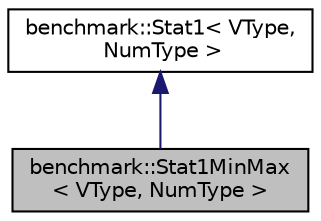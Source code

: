 digraph "benchmark::Stat1MinMax&lt; VType, NumType &gt;"
{
  edge [fontname="Helvetica",fontsize="10",labelfontname="Helvetica",labelfontsize="10"];
  node [fontname="Helvetica",fontsize="10",shape=record];
  Node2 [label="benchmark::Stat1MinMax\l\< VType, NumType \>",height=0.2,width=0.4,color="black", fillcolor="grey75", style="filled", fontcolor="black"];
  Node3 -> Node2 [dir="back",color="midnightblue",fontsize="10",style="solid",fontname="Helvetica"];
  Node3 [label="benchmark::Stat1\< VType,\l NumType \>",height=0.2,width=0.4,color="black", fillcolor="white", style="filled",URL="$classbenchmark_1_1_stat1.html"];
}
